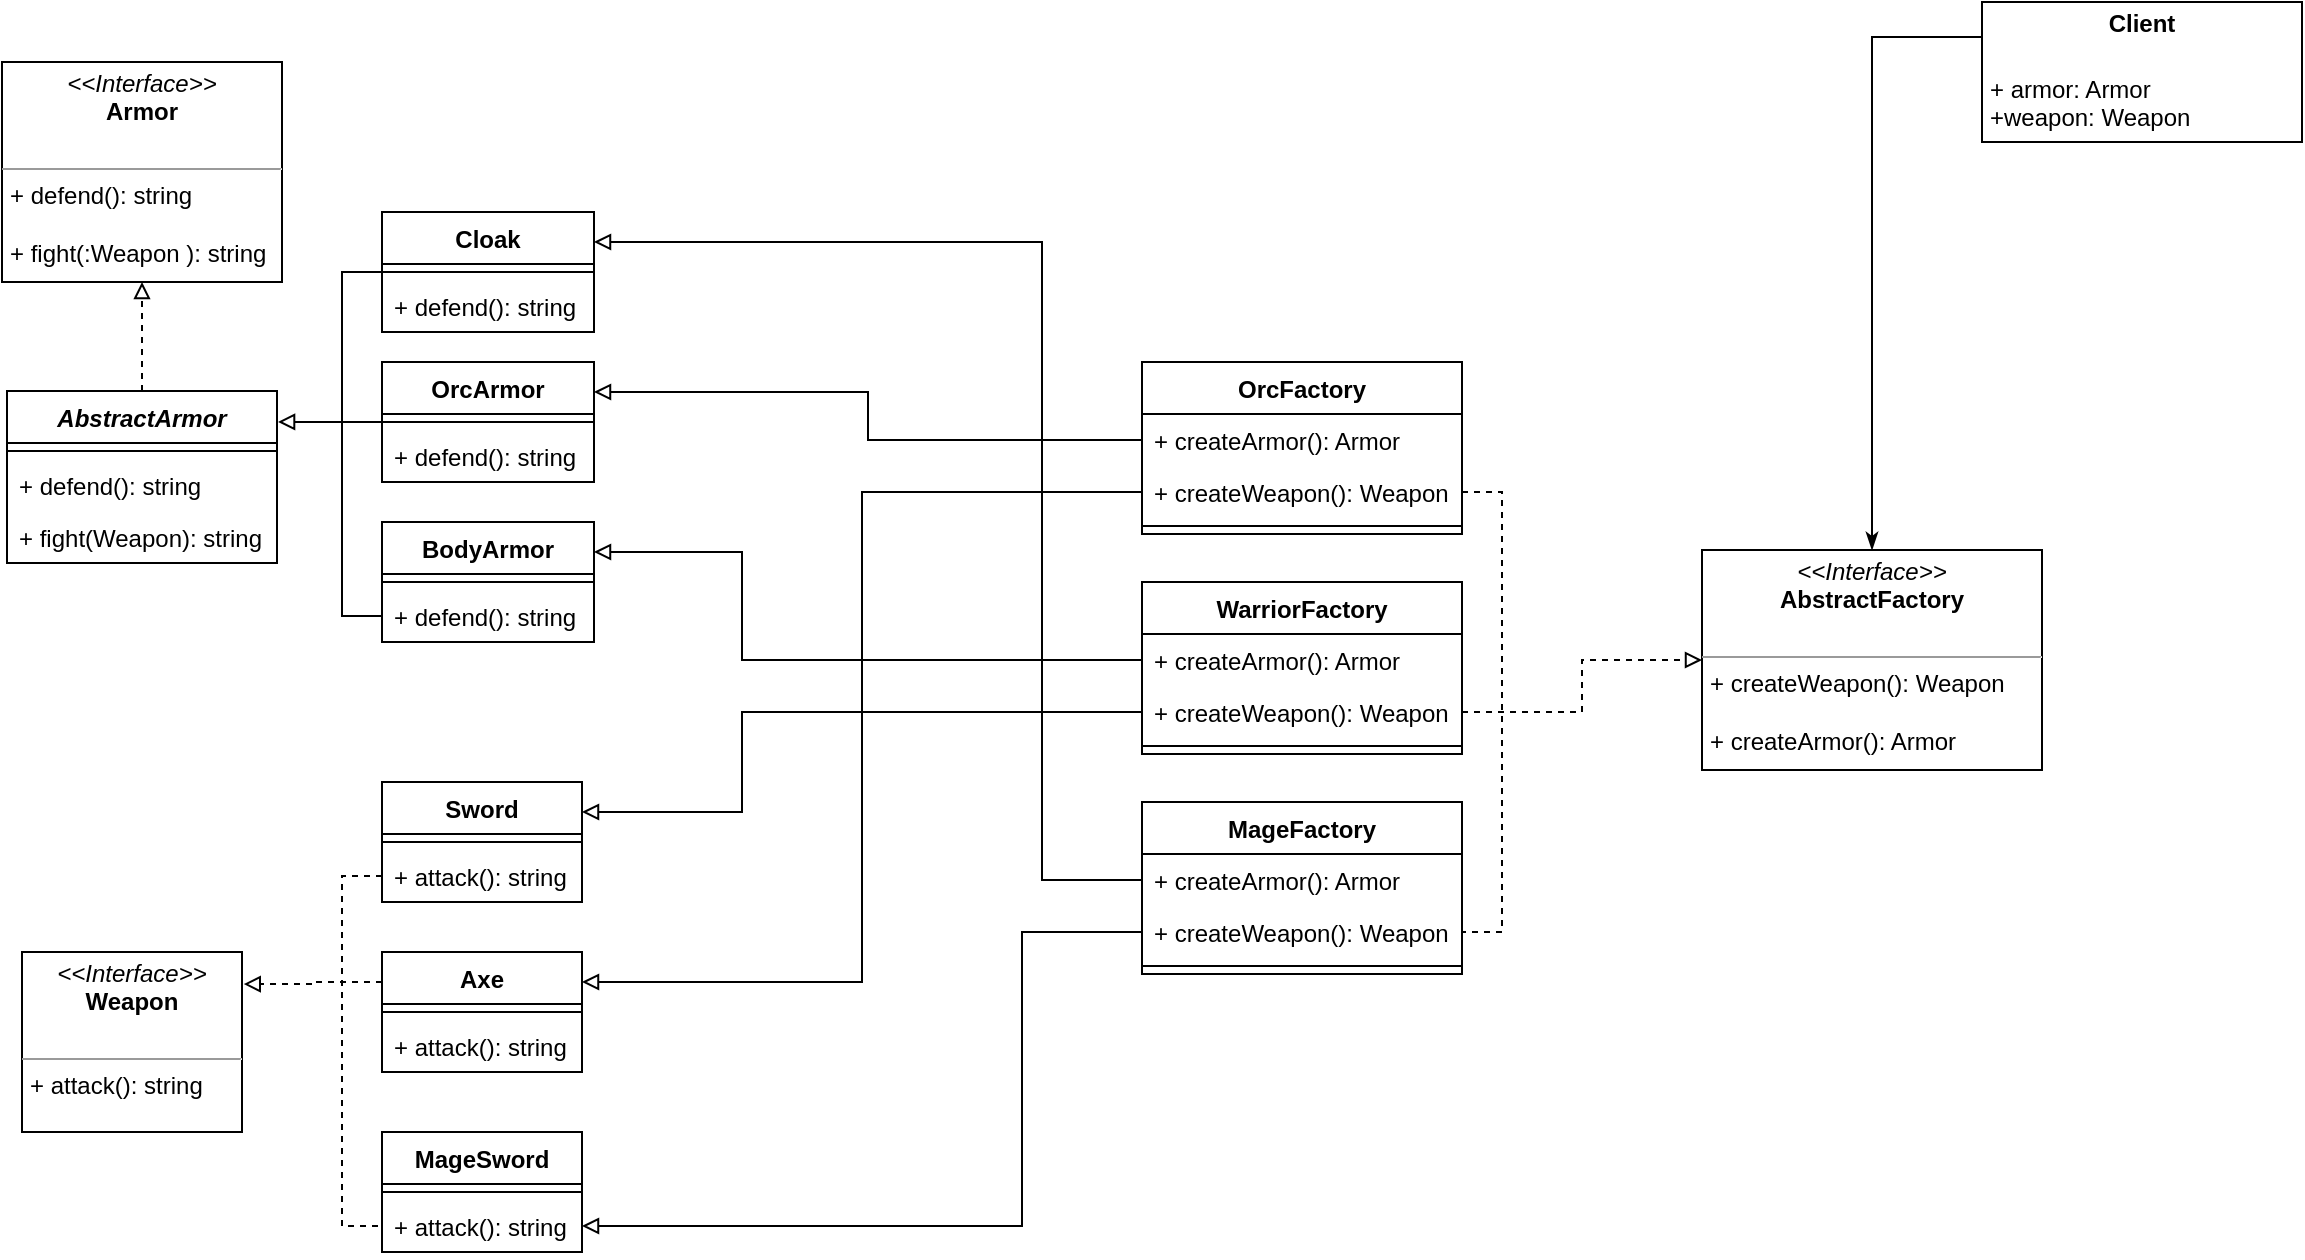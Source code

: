 <mxfile version="14.6.13" type="device"><diagram id="ODiybcgaFwCQ48T9wbI7" name="Страница 1"><mxGraphModel dx="1562" dy="713" grid="1" gridSize="10" guides="1" tooltips="1" connect="1" arrows="1" fold="1" page="1" pageScale="1" pageWidth="827" pageHeight="1169" math="0" shadow="0"><root><mxCell id="0"/><mxCell id="1" parent="0"/><mxCell id="cnN0dVe15grZHsvLQcHS-101" style="edgeStyle=orthogonalEdgeStyle;rounded=0;orthogonalLoop=1;jettySize=auto;html=1;exitX=0;exitY=0.25;exitDx=0;exitDy=0;entryX=0.5;entryY=0;entryDx=0;entryDy=0;startArrow=none;startFill=0;endArrow=classicThin;endFill=1;" edge="1" parent="1" source="cnN0dVe15grZHsvLQcHS-85" target="cnN0dVe15grZHsvLQcHS-51"><mxGeometry relative="1" as="geometry"/></mxCell><mxCell id="cnN0dVe15grZHsvLQcHS-85" value="&lt;p style=&quot;margin: 0px ; margin-top: 4px ; text-align: center&quot;&gt;&lt;b&gt;Client&lt;/b&gt;&lt;/p&gt;&lt;p style=&quot;margin: 0px ; margin-top: 4px ; text-align: center&quot;&gt;&lt;b&gt;&lt;br&gt;&lt;/b&gt;&lt;/p&gt;&lt;p style=&quot;margin: 0px ; margin-left: 4px&quot;&gt;+ armor: Armor&lt;/p&gt;&lt;p style=&quot;margin: 0px ; margin-left: 4px&quot;&gt;+weapon: Weapon&lt;/p&gt;" style="verticalAlign=top;align=left;overflow=fill;fontSize=12;fontFamily=Helvetica;html=1;" vertex="1" parent="1"><mxGeometry x="1050" y="100" width="160" height="70" as="geometry"/></mxCell><mxCell id="cnN0dVe15grZHsvLQcHS-51" value="&lt;p style=&quot;margin: 0px ; margin-top: 4px ; text-align: center&quot;&gt;&lt;i&gt;&amp;lt;&amp;lt;Interface&amp;gt;&amp;gt;&lt;/i&gt;&lt;br&gt;&lt;b&gt;AbstractFactory&lt;/b&gt;&lt;/p&gt;&lt;p style=&quot;margin: 0px ; margin-left: 4px&quot;&gt;&lt;br&gt;&lt;/p&gt;&lt;hr size=&quot;1&quot;&gt;&lt;p style=&quot;margin: 0px ; margin-left: 4px&quot;&gt;+ createWeapon(): Weapon&lt;/p&gt;&lt;p style=&quot;margin: 0px ; margin-left: 4px&quot;&gt;&lt;br&gt;&lt;/p&gt;&lt;p style=&quot;margin: 0px ; margin-left: 4px&quot;&gt;+ createArmor(): Armor&lt;/p&gt;" style="verticalAlign=top;align=left;overflow=fill;fontSize=12;fontFamily=Helvetica;html=1;" vertex="1" parent="1"><mxGeometry x="910" y="374" width="170" height="110" as="geometry"/></mxCell><mxCell id="cnN0dVe15grZHsvLQcHS-56" value="WarriorFactory" style="swimlane;fontStyle=1;align=center;verticalAlign=top;childLayout=stackLayout;horizontal=1;startSize=26;horizontalStack=0;resizeParent=1;resizeParentMax=0;resizeLast=0;collapsible=1;marginBottom=0;" vertex="1" parent="1"><mxGeometry x="630" y="390" width="160" height="86" as="geometry"/></mxCell><mxCell id="cnN0dVe15grZHsvLQcHS-59" value="+ createArmor(): Armor" style="text;strokeColor=none;fillColor=none;align=left;verticalAlign=top;spacingLeft=4;spacingRight=4;overflow=hidden;rotatable=0;points=[[0,0.5],[1,0.5]];portConstraint=eastwest;" vertex="1" parent="cnN0dVe15grZHsvLQcHS-56"><mxGeometry y="26" width="160" height="26" as="geometry"/></mxCell><mxCell id="cnN0dVe15grZHsvLQcHS-57" value="+ createWeapon(): Weapon" style="text;strokeColor=none;fillColor=none;align=left;verticalAlign=top;spacingLeft=4;spacingRight=4;overflow=hidden;rotatable=0;points=[[0,0.5],[1,0.5]];portConstraint=eastwest;" vertex="1" parent="cnN0dVe15grZHsvLQcHS-56"><mxGeometry y="52" width="160" height="26" as="geometry"/></mxCell><mxCell id="cnN0dVe15grZHsvLQcHS-58" value="" style="line;strokeWidth=1;fillColor=none;align=left;verticalAlign=middle;spacingTop=-1;spacingLeft=3;spacingRight=3;rotatable=0;labelPosition=right;points=[];portConstraint=eastwest;" vertex="1" parent="cnN0dVe15grZHsvLQcHS-56"><mxGeometry y="78" width="160" height="8" as="geometry"/></mxCell><mxCell id="cnN0dVe15grZHsvLQcHS-60" value="OrcFactory" style="swimlane;fontStyle=1;align=center;verticalAlign=top;childLayout=stackLayout;horizontal=1;startSize=26;horizontalStack=0;resizeParent=1;resizeParentMax=0;resizeLast=0;collapsible=1;marginBottom=0;" vertex="1" parent="1"><mxGeometry x="630" y="280" width="160" height="86" as="geometry"/></mxCell><mxCell id="cnN0dVe15grZHsvLQcHS-63" value="+ createArmor(): Armor" style="text;strokeColor=none;fillColor=none;align=left;verticalAlign=top;spacingLeft=4;spacingRight=4;overflow=hidden;rotatable=0;points=[[0,0.5],[1,0.5]];portConstraint=eastwest;" vertex="1" parent="cnN0dVe15grZHsvLQcHS-60"><mxGeometry y="26" width="160" height="26" as="geometry"/></mxCell><mxCell id="cnN0dVe15grZHsvLQcHS-61" value="+ createWeapon(): Weapon" style="text;strokeColor=none;fillColor=none;align=left;verticalAlign=top;spacingLeft=4;spacingRight=4;overflow=hidden;rotatable=0;points=[[0,0.5],[1,0.5]];portConstraint=eastwest;" vertex="1" parent="cnN0dVe15grZHsvLQcHS-60"><mxGeometry y="52" width="160" height="26" as="geometry"/></mxCell><mxCell id="cnN0dVe15grZHsvLQcHS-62" value="" style="line;strokeWidth=1;fillColor=none;align=left;verticalAlign=middle;spacingTop=-1;spacingLeft=3;spacingRight=3;rotatable=0;labelPosition=right;points=[];portConstraint=eastwest;" vertex="1" parent="cnN0dVe15grZHsvLQcHS-60"><mxGeometry y="78" width="160" height="8" as="geometry"/></mxCell><mxCell id="cnN0dVe15grZHsvLQcHS-64" value="MageFactory" style="swimlane;fontStyle=1;align=center;verticalAlign=top;childLayout=stackLayout;horizontal=1;startSize=26;horizontalStack=0;resizeParent=1;resizeParentMax=0;resizeLast=0;collapsible=1;marginBottom=0;" vertex="1" parent="1"><mxGeometry x="630" y="500" width="160" height="86" as="geometry"/></mxCell><mxCell id="cnN0dVe15grZHsvLQcHS-67" value="+ createArmor(): Armor" style="text;strokeColor=none;fillColor=none;align=left;verticalAlign=top;spacingLeft=4;spacingRight=4;overflow=hidden;rotatable=0;points=[[0,0.5],[1,0.5]];portConstraint=eastwest;" vertex="1" parent="cnN0dVe15grZHsvLQcHS-64"><mxGeometry y="26" width="160" height="26" as="geometry"/></mxCell><mxCell id="cnN0dVe15grZHsvLQcHS-65" value="+ createWeapon(): Weapon" style="text;strokeColor=none;fillColor=none;align=left;verticalAlign=top;spacingLeft=4;spacingRight=4;overflow=hidden;rotatable=0;points=[[0,0.5],[1,0.5]];portConstraint=eastwest;" vertex="1" parent="cnN0dVe15grZHsvLQcHS-64"><mxGeometry y="52" width="160" height="26" as="geometry"/></mxCell><mxCell id="cnN0dVe15grZHsvLQcHS-66" value="" style="line;strokeWidth=1;fillColor=none;align=left;verticalAlign=middle;spacingTop=-1;spacingLeft=3;spacingRight=3;rotatable=0;labelPosition=right;points=[];portConstraint=eastwest;" vertex="1" parent="cnN0dVe15grZHsvLQcHS-64"><mxGeometry y="78" width="160" height="8" as="geometry"/></mxCell><mxCell id="cnN0dVe15grZHsvLQcHS-102" value="" style="group" vertex="1" connectable="0" parent="1"><mxGeometry x="60" y="130" width="296" height="290" as="geometry"/></mxCell><mxCell id="cnN0dVe15grZHsvLQcHS-2" value="&lt;p style=&quot;margin: 0px ; margin-top: 4px ; text-align: center&quot;&gt;&lt;i&gt;&amp;lt;&amp;lt;Interface&amp;gt;&amp;gt;&lt;/i&gt;&lt;br&gt;&lt;b&gt;Armor&lt;/b&gt;&lt;/p&gt;&lt;p style=&quot;margin: 0px ; margin-left: 4px&quot;&gt;&lt;br&gt;&lt;/p&gt;&lt;hr size=&quot;1&quot;&gt;&lt;p style=&quot;margin: 0px ; margin-left: 4px&quot;&gt;+ defend(): string&lt;/p&gt;&lt;p style=&quot;margin: 0px ; margin-left: 4px&quot;&gt;&lt;br&gt;&lt;/p&gt;&lt;p style=&quot;margin: 0px ; margin-left: 4px&quot;&gt;+ fight(:Weapon ): string&lt;/p&gt;" style="verticalAlign=top;align=left;overflow=fill;fontSize=12;fontFamily=Helvetica;html=1;direction=west;" vertex="1" parent="cnN0dVe15grZHsvLQcHS-102"><mxGeometry width="140" height="110" as="geometry"/></mxCell><mxCell id="cnN0dVe15grZHsvLQcHS-90" style="edgeStyle=orthogonalEdgeStyle;rounded=0;orthogonalLoop=1;jettySize=auto;html=1;exitX=0.5;exitY=0;exitDx=0;exitDy=0;entryX=0.5;entryY=0;entryDx=0;entryDy=0;endArrow=block;endFill=0;dashed=1;" edge="1" parent="cnN0dVe15grZHsvLQcHS-102" source="cnN0dVe15grZHsvLQcHS-25" target="cnN0dVe15grZHsvLQcHS-2"><mxGeometry relative="1" as="geometry"/></mxCell><mxCell id="cnN0dVe15grZHsvLQcHS-25" value="AbstractArmor" style="swimlane;fontStyle=3;align=center;verticalAlign=top;childLayout=stackLayout;horizontal=1;startSize=26;horizontalStack=0;resizeParent=1;resizeParentMax=0;resizeLast=0;collapsible=1;marginBottom=0;" vertex="1" parent="cnN0dVe15grZHsvLQcHS-102"><mxGeometry x="2.5" y="164.5" width="135" height="86" as="geometry"/></mxCell><mxCell id="cnN0dVe15grZHsvLQcHS-27" value="" style="line;strokeWidth=1;fillColor=none;align=left;verticalAlign=middle;spacingTop=-1;spacingLeft=3;spacingRight=3;rotatable=0;labelPosition=right;points=[];portConstraint=eastwest;" vertex="1" parent="cnN0dVe15grZHsvLQcHS-25"><mxGeometry y="26" width="135" height="8" as="geometry"/></mxCell><mxCell id="cnN0dVe15grZHsvLQcHS-28" value="+ defend(): string" style="text;strokeColor=none;fillColor=none;align=left;verticalAlign=top;spacingLeft=4;spacingRight=4;overflow=hidden;rotatable=0;points=[[0,0.5],[1,0.5]];portConstraint=eastwest;" vertex="1" parent="cnN0dVe15grZHsvLQcHS-25"><mxGeometry y="34" width="135" height="26" as="geometry"/></mxCell><mxCell id="cnN0dVe15grZHsvLQcHS-29" value="+ fight(Weapon): string" style="text;strokeColor=none;fillColor=none;align=left;verticalAlign=top;spacingLeft=4;spacingRight=4;overflow=hidden;rotatable=0;points=[[0,0.5],[1,0.5]];portConstraint=eastwest;" vertex="1" parent="cnN0dVe15grZHsvLQcHS-25"><mxGeometry y="60" width="135" height="26" as="geometry"/></mxCell><mxCell id="cnN0dVe15grZHsvLQcHS-39" value="BodyArmor" style="swimlane;fontStyle=1;align=center;verticalAlign=top;childLayout=stackLayout;horizontal=1;startSize=26;horizontalStack=0;resizeParent=1;resizeParentMax=0;resizeLast=0;collapsible=1;marginBottom=0;" vertex="1" parent="cnN0dVe15grZHsvLQcHS-102"><mxGeometry x="190" y="230" width="106" height="60" as="geometry"/></mxCell><mxCell id="cnN0dVe15grZHsvLQcHS-41" value="" style="line;strokeWidth=1;fillColor=none;align=left;verticalAlign=middle;spacingTop=-1;spacingLeft=3;spacingRight=3;rotatable=0;labelPosition=right;points=[];portConstraint=eastwest;" vertex="1" parent="cnN0dVe15grZHsvLQcHS-39"><mxGeometry y="26" width="106" height="8" as="geometry"/></mxCell><mxCell id="cnN0dVe15grZHsvLQcHS-42" value="+ defend(): string" style="text;strokeColor=none;fillColor=none;align=left;verticalAlign=top;spacingLeft=4;spacingRight=4;overflow=hidden;rotatable=0;points=[[0,0.5],[1,0.5]];portConstraint=eastwest;" vertex="1" parent="cnN0dVe15grZHsvLQcHS-39"><mxGeometry y="34" width="106" height="26" as="geometry"/></mxCell><mxCell id="cnN0dVe15grZHsvLQcHS-92" style="edgeStyle=orthogonalEdgeStyle;rounded=0;orthogonalLoop=1;jettySize=auto;html=1;exitX=0;exitY=0.5;exitDx=0;exitDy=0;entryX=1.004;entryY=0.18;entryDx=0;entryDy=0;entryPerimeter=0;endArrow=block;endFill=0;" edge="1" parent="cnN0dVe15grZHsvLQcHS-102" source="cnN0dVe15grZHsvLQcHS-44" target="cnN0dVe15grZHsvLQcHS-25"><mxGeometry relative="1" as="geometry"/></mxCell><mxCell id="cnN0dVe15grZHsvLQcHS-44" value="OrcArmor" style="swimlane;fontStyle=1;align=center;verticalAlign=top;childLayout=stackLayout;horizontal=1;startSize=26;horizontalStack=0;resizeParent=1;resizeParentMax=0;resizeLast=0;collapsible=1;marginBottom=0;" vertex="1" parent="cnN0dVe15grZHsvLQcHS-102"><mxGeometry x="190" y="150" width="106" height="60" as="geometry"/></mxCell><mxCell id="cnN0dVe15grZHsvLQcHS-45" value="" style="line;strokeWidth=1;fillColor=none;align=left;verticalAlign=middle;spacingTop=-1;spacingLeft=3;spacingRight=3;rotatable=0;labelPosition=right;points=[];portConstraint=eastwest;" vertex="1" parent="cnN0dVe15grZHsvLQcHS-44"><mxGeometry y="26" width="106" height="8" as="geometry"/></mxCell><mxCell id="cnN0dVe15grZHsvLQcHS-46" value="+ defend(): string" style="text;strokeColor=none;fillColor=none;align=left;verticalAlign=top;spacingLeft=4;spacingRight=4;overflow=hidden;rotatable=0;points=[[0,0.5],[1,0.5]];portConstraint=eastwest;" vertex="1" parent="cnN0dVe15grZHsvLQcHS-44"><mxGeometry y="34" width="106" height="26" as="geometry"/></mxCell><mxCell id="cnN0dVe15grZHsvLQcHS-91" style="edgeStyle=orthogonalEdgeStyle;rounded=0;orthogonalLoop=1;jettySize=auto;html=1;exitX=0;exitY=0.5;exitDx=0;exitDy=0;entryX=0;entryY=0.5;entryDx=0;entryDy=0;endArrow=none;endFill=0;" edge="1" parent="cnN0dVe15grZHsvLQcHS-102" source="cnN0dVe15grZHsvLQcHS-47" target="cnN0dVe15grZHsvLQcHS-42"><mxGeometry relative="1" as="geometry"/></mxCell><mxCell id="cnN0dVe15grZHsvLQcHS-47" value="Cloak" style="swimlane;fontStyle=1;align=center;verticalAlign=top;childLayout=stackLayout;horizontal=1;startSize=26;horizontalStack=0;resizeParent=1;resizeParentMax=0;resizeLast=0;collapsible=1;marginBottom=0;" vertex="1" parent="cnN0dVe15grZHsvLQcHS-102"><mxGeometry x="190" y="75" width="106" height="60" as="geometry"/></mxCell><mxCell id="cnN0dVe15grZHsvLQcHS-48" value="" style="line;strokeWidth=1;fillColor=none;align=left;verticalAlign=middle;spacingTop=-1;spacingLeft=3;spacingRight=3;rotatable=0;labelPosition=right;points=[];portConstraint=eastwest;" vertex="1" parent="cnN0dVe15grZHsvLQcHS-47"><mxGeometry y="26" width="106" height="8" as="geometry"/></mxCell><mxCell id="cnN0dVe15grZHsvLQcHS-49" value="+ defend(): string" style="text;strokeColor=none;fillColor=none;align=left;verticalAlign=top;spacingLeft=4;spacingRight=4;overflow=hidden;rotatable=0;points=[[0,0.5],[1,0.5]];portConstraint=eastwest;" vertex="1" parent="cnN0dVe15grZHsvLQcHS-47"><mxGeometry y="34" width="106" height="26" as="geometry"/></mxCell><mxCell id="cnN0dVe15grZHsvLQcHS-103" value="" style="group" vertex="1" connectable="0" parent="1"><mxGeometry x="70" y="490" width="280" height="235" as="geometry"/></mxCell><mxCell id="cnN0dVe15grZHsvLQcHS-1" value="&lt;p style=&quot;margin: 0px ; margin-top: 4px ; text-align: center&quot;&gt;&lt;i&gt;&amp;lt;&amp;lt;Interface&amp;gt;&amp;gt;&lt;/i&gt;&lt;br&gt;&lt;b&gt;Weapon&lt;/b&gt;&lt;/p&gt;&lt;p style=&quot;margin: 0px ; margin-left: 4px&quot;&gt;&lt;br&gt;&lt;/p&gt;&lt;hr size=&quot;1&quot;&gt;&lt;p style=&quot;margin: 0px ; margin-left: 4px&quot;&gt;+ attack(): string&lt;/p&gt;" style="verticalAlign=top;align=left;overflow=fill;fontSize=12;fontFamily=Helvetica;html=1;" vertex="1" parent="cnN0dVe15grZHsvLQcHS-103"><mxGeometry y="85" width="110" height="90" as="geometry"/></mxCell><mxCell id="cnN0dVe15grZHsvLQcHS-94" style="edgeStyle=orthogonalEdgeStyle;rounded=0;orthogonalLoop=1;jettySize=auto;html=1;exitX=0;exitY=0.25;exitDx=0;exitDy=0;entryX=1.008;entryY=0.178;entryDx=0;entryDy=0;entryPerimeter=0;dashed=1;endArrow=block;endFill=0;" edge="1" parent="cnN0dVe15grZHsvLQcHS-103" source="cnN0dVe15grZHsvLQcHS-11" target="cnN0dVe15grZHsvLQcHS-1"><mxGeometry relative="1" as="geometry"/></mxCell><mxCell id="cnN0dVe15grZHsvLQcHS-11" value="Axe" style="swimlane;fontStyle=1;align=center;verticalAlign=top;childLayout=stackLayout;horizontal=1;startSize=26;horizontalStack=0;resizeParent=1;resizeParentMax=0;resizeLast=0;collapsible=1;marginBottom=0;" vertex="1" parent="cnN0dVe15grZHsvLQcHS-103"><mxGeometry x="180" y="85" width="100" height="60" as="geometry"/></mxCell><mxCell id="cnN0dVe15grZHsvLQcHS-13" value="" style="line;strokeWidth=1;fillColor=none;align=left;verticalAlign=middle;spacingTop=-1;spacingLeft=3;spacingRight=3;rotatable=0;labelPosition=right;points=[];portConstraint=eastwest;" vertex="1" parent="cnN0dVe15grZHsvLQcHS-11"><mxGeometry y="26" width="100" height="8" as="geometry"/></mxCell><mxCell id="cnN0dVe15grZHsvLQcHS-14" value="+ attack(): string" style="text;strokeColor=none;fillColor=none;align=left;verticalAlign=top;spacingLeft=4;spacingRight=4;overflow=hidden;rotatable=0;points=[[0,0.5],[1,0.5]];portConstraint=eastwest;" vertex="1" parent="cnN0dVe15grZHsvLQcHS-11"><mxGeometry y="34" width="100" height="26" as="geometry"/></mxCell><mxCell id="cnN0dVe15grZHsvLQcHS-19" value="Sword" style="swimlane;fontStyle=1;align=center;verticalAlign=top;childLayout=stackLayout;horizontal=1;startSize=26;horizontalStack=0;resizeParent=1;resizeParentMax=0;resizeLast=0;collapsible=1;marginBottom=0;" vertex="1" parent="cnN0dVe15grZHsvLQcHS-103"><mxGeometry x="180" width="100" height="60" as="geometry"/></mxCell><mxCell id="cnN0dVe15grZHsvLQcHS-20" value="" style="line;strokeWidth=1;fillColor=none;align=left;verticalAlign=middle;spacingTop=-1;spacingLeft=3;spacingRight=3;rotatable=0;labelPosition=right;points=[];portConstraint=eastwest;" vertex="1" parent="cnN0dVe15grZHsvLQcHS-19"><mxGeometry y="26" width="100" height="8" as="geometry"/></mxCell><mxCell id="cnN0dVe15grZHsvLQcHS-21" value="+ attack(): string" style="text;strokeColor=none;fillColor=none;align=left;verticalAlign=top;spacingLeft=4;spacingRight=4;overflow=hidden;rotatable=0;points=[[0,0.5],[1,0.5]];portConstraint=eastwest;" vertex="1" parent="cnN0dVe15grZHsvLQcHS-19"><mxGeometry y="34" width="100" height="26" as="geometry"/></mxCell><mxCell id="cnN0dVe15grZHsvLQcHS-22" value="MageSword" style="swimlane;fontStyle=1;align=center;verticalAlign=top;childLayout=stackLayout;horizontal=1;startSize=26;horizontalStack=0;resizeParent=1;resizeParentMax=0;resizeLast=0;collapsible=1;marginBottom=0;" vertex="1" parent="cnN0dVe15grZHsvLQcHS-103"><mxGeometry x="180" y="175" width="100" height="60" as="geometry"/></mxCell><mxCell id="cnN0dVe15grZHsvLQcHS-23" value="" style="line;strokeWidth=1;fillColor=none;align=left;verticalAlign=middle;spacingTop=-1;spacingLeft=3;spacingRight=3;rotatable=0;labelPosition=right;points=[];portConstraint=eastwest;" vertex="1" parent="cnN0dVe15grZHsvLQcHS-22"><mxGeometry y="26" width="100" height="8" as="geometry"/></mxCell><mxCell id="cnN0dVe15grZHsvLQcHS-24" value="+ attack(): string" style="text;strokeColor=none;fillColor=none;align=left;verticalAlign=top;spacingLeft=4;spacingRight=4;overflow=hidden;rotatable=0;points=[[0,0.5],[1,0.5]];portConstraint=eastwest;" vertex="1" parent="cnN0dVe15grZHsvLQcHS-22"><mxGeometry y="34" width="100" height="26" as="geometry"/></mxCell><mxCell id="cnN0dVe15grZHsvLQcHS-93" style="edgeStyle=orthogonalEdgeStyle;rounded=0;orthogonalLoop=1;jettySize=auto;html=1;exitX=0;exitY=0.5;exitDx=0;exitDy=0;entryX=0;entryY=0.5;entryDx=0;entryDy=0;endArrow=none;endFill=0;dashed=1;" edge="1" parent="cnN0dVe15grZHsvLQcHS-103" source="cnN0dVe15grZHsvLQcHS-21" target="cnN0dVe15grZHsvLQcHS-24"><mxGeometry relative="1" as="geometry"/></mxCell><mxCell id="cnN0dVe15grZHsvLQcHS-118" style="edgeStyle=orthogonalEdgeStyle;rounded=0;orthogonalLoop=1;jettySize=auto;html=1;exitX=1;exitY=0.5;exitDx=0;exitDy=0;entryX=1;entryY=0.5;entryDx=0;entryDy=0;startArrow=none;startFill=0;endArrow=none;endFill=0;dashed=1;" edge="1" parent="1" source="cnN0dVe15grZHsvLQcHS-61" target="cnN0dVe15grZHsvLQcHS-65"><mxGeometry relative="1" as="geometry"/></mxCell><mxCell id="cnN0dVe15grZHsvLQcHS-119" style="edgeStyle=orthogonalEdgeStyle;rounded=0;orthogonalLoop=1;jettySize=auto;html=1;exitX=1;exitY=0.5;exitDx=0;exitDy=0;entryX=0;entryY=0.5;entryDx=0;entryDy=0;dashed=1;startArrow=none;startFill=0;endArrow=block;endFill=0;" edge="1" parent="1" source="cnN0dVe15grZHsvLQcHS-57" target="cnN0dVe15grZHsvLQcHS-51"><mxGeometry relative="1" as="geometry"/></mxCell><mxCell id="cnN0dVe15grZHsvLQcHS-121" style="edgeStyle=orthogonalEdgeStyle;rounded=0;orthogonalLoop=1;jettySize=auto;html=1;exitX=0;exitY=0.5;exitDx=0;exitDy=0;entryX=1;entryY=0.25;entryDx=0;entryDy=0;startArrow=none;startFill=0;endArrow=block;endFill=0;" edge="1" parent="1" source="cnN0dVe15grZHsvLQcHS-59" target="cnN0dVe15grZHsvLQcHS-39"><mxGeometry relative="1" as="geometry"><Array as="points"><mxPoint x="430" y="429"/><mxPoint x="430" y="375"/></Array></mxGeometry></mxCell><mxCell id="cnN0dVe15grZHsvLQcHS-122" style="edgeStyle=orthogonalEdgeStyle;rounded=0;orthogonalLoop=1;jettySize=auto;html=1;exitX=0;exitY=0.5;exitDx=0;exitDy=0;entryX=1;entryY=0.25;entryDx=0;entryDy=0;startArrow=none;startFill=0;endArrow=block;endFill=0;" edge="1" parent="1" source="cnN0dVe15grZHsvLQcHS-57" target="cnN0dVe15grZHsvLQcHS-19"><mxGeometry relative="1" as="geometry"><Array as="points"><mxPoint x="430" y="455"/><mxPoint x="430" y="505"/></Array></mxGeometry></mxCell><mxCell id="cnN0dVe15grZHsvLQcHS-123" style="edgeStyle=orthogonalEdgeStyle;rounded=0;orthogonalLoop=1;jettySize=auto;html=1;exitX=0;exitY=0.5;exitDx=0;exitDy=0;entryX=1;entryY=0.25;entryDx=0;entryDy=0;startArrow=none;startFill=0;endArrow=block;endFill=0;" edge="1" parent="1" source="cnN0dVe15grZHsvLQcHS-63" target="cnN0dVe15grZHsvLQcHS-44"><mxGeometry relative="1" as="geometry"/></mxCell><mxCell id="cnN0dVe15grZHsvLQcHS-124" style="edgeStyle=orthogonalEdgeStyle;rounded=0;orthogonalLoop=1;jettySize=auto;html=1;exitX=0;exitY=0.5;exitDx=0;exitDy=0;entryX=1;entryY=0.25;entryDx=0;entryDy=0;startArrow=none;startFill=0;endArrow=block;endFill=0;" edge="1" parent="1" source="cnN0dVe15grZHsvLQcHS-61" target="cnN0dVe15grZHsvLQcHS-11"><mxGeometry relative="1" as="geometry"/></mxCell><mxCell id="cnN0dVe15grZHsvLQcHS-125" style="edgeStyle=orthogonalEdgeStyle;rounded=0;orthogonalLoop=1;jettySize=auto;html=1;exitX=0;exitY=0.5;exitDx=0;exitDy=0;entryX=1;entryY=0.5;entryDx=0;entryDy=0;startArrow=none;startFill=0;endArrow=block;endFill=0;" edge="1" parent="1" source="cnN0dVe15grZHsvLQcHS-65" target="cnN0dVe15grZHsvLQcHS-24"><mxGeometry relative="1" as="geometry"><Array as="points"><mxPoint x="570" y="565"/><mxPoint x="570" y="712"/></Array></mxGeometry></mxCell><mxCell id="cnN0dVe15grZHsvLQcHS-126" style="edgeStyle=orthogonalEdgeStyle;rounded=0;orthogonalLoop=1;jettySize=auto;html=1;exitX=0;exitY=0.5;exitDx=0;exitDy=0;entryX=1;entryY=0.25;entryDx=0;entryDy=0;startArrow=none;startFill=0;endArrow=block;endFill=0;" edge="1" parent="1" source="cnN0dVe15grZHsvLQcHS-67" target="cnN0dVe15grZHsvLQcHS-47"><mxGeometry relative="1" as="geometry"><Array as="points"><mxPoint x="580" y="539"/><mxPoint x="580" y="220"/></Array></mxGeometry></mxCell></root></mxGraphModel></diagram></mxfile>